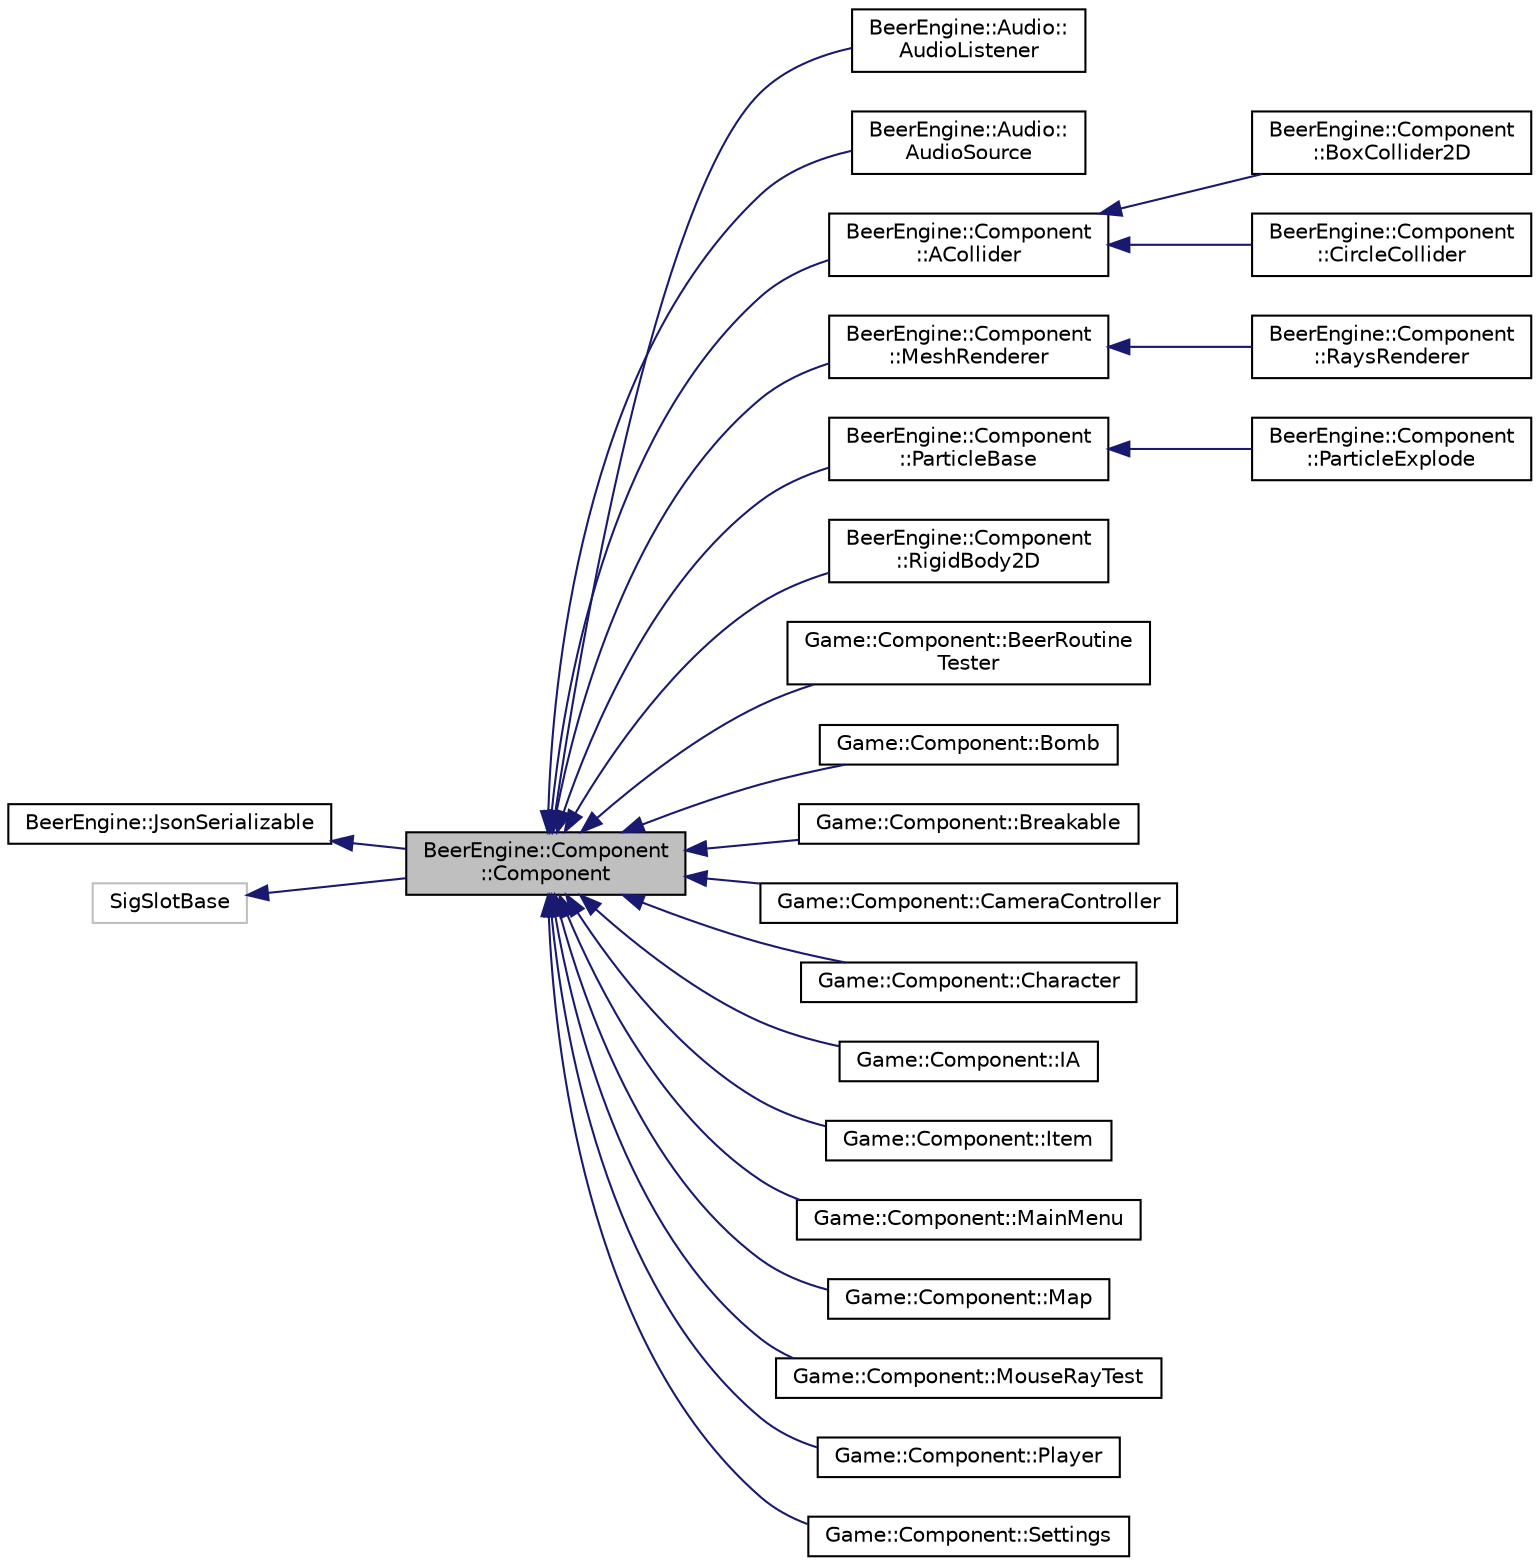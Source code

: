 digraph "BeerEngine::Component::Component"
{
  edge [fontname="Helvetica",fontsize="10",labelfontname="Helvetica",labelfontsize="10"];
  node [fontname="Helvetica",fontsize="10",shape=record];
  rankdir="LR";
  Node0 [label="BeerEngine::Component\l::Component",height=0.2,width=0.4,color="black", fillcolor="grey75", style="filled", fontcolor="black"];
  Node1 -> Node0 [dir="back",color="midnightblue",fontsize="10",style="solid",fontname="Helvetica"];
  Node1 [label="BeerEngine::JsonSerializable",height=0.2,width=0.4,color="black", fillcolor="white", style="filled",URL="$class_beer_engine_1_1_json_serializable.html"];
  Node2 -> Node0 [dir="back",color="midnightblue",fontsize="10",style="solid",fontname="Helvetica"];
  Node2 [label="SigSlotBase",height=0.2,width=0.4,color="grey75", fillcolor="white", style="filled"];
  Node0 -> Node3 [dir="back",color="midnightblue",fontsize="10",style="solid",fontname="Helvetica"];
  Node3 [label="BeerEngine::Audio::\lAudioListener",height=0.2,width=0.4,color="black", fillcolor="white", style="filled",URL="$class_beer_engine_1_1_audio_1_1_audio_listener.html"];
  Node0 -> Node4 [dir="back",color="midnightblue",fontsize="10",style="solid",fontname="Helvetica"];
  Node4 [label="BeerEngine::Audio::\lAudioSource",height=0.2,width=0.4,color="black", fillcolor="white", style="filled",URL="$class_beer_engine_1_1_audio_1_1_audio_source.html"];
  Node0 -> Node5 [dir="back",color="midnightblue",fontsize="10",style="solid",fontname="Helvetica"];
  Node5 [label="BeerEngine::Component\l::ACollider",height=0.2,width=0.4,color="black", fillcolor="white", style="filled",URL="$class_beer_engine_1_1_component_1_1_a_collider.html"];
  Node5 -> Node6 [dir="back",color="midnightblue",fontsize="10",style="solid",fontname="Helvetica"];
  Node6 [label="BeerEngine::Component\l::BoxCollider2D",height=0.2,width=0.4,color="black", fillcolor="white", style="filled",URL="$class_beer_engine_1_1_component_1_1_box_collider2_d.html"];
  Node5 -> Node7 [dir="back",color="midnightblue",fontsize="10",style="solid",fontname="Helvetica"];
  Node7 [label="BeerEngine::Component\l::CircleCollider",height=0.2,width=0.4,color="black", fillcolor="white", style="filled",URL="$class_beer_engine_1_1_component_1_1_circle_collider.html"];
  Node0 -> Node8 [dir="back",color="midnightblue",fontsize="10",style="solid",fontname="Helvetica"];
  Node8 [label="BeerEngine::Component\l::MeshRenderer",height=0.2,width=0.4,color="black", fillcolor="white", style="filled",URL="$class_beer_engine_1_1_component_1_1_mesh_renderer.html"];
  Node8 -> Node9 [dir="back",color="midnightblue",fontsize="10",style="solid",fontname="Helvetica"];
  Node9 [label="BeerEngine::Component\l::RaysRenderer",height=0.2,width=0.4,color="black", fillcolor="white", style="filled",URL="$class_beer_engine_1_1_component_1_1_rays_renderer.html"];
  Node0 -> Node10 [dir="back",color="midnightblue",fontsize="10",style="solid",fontname="Helvetica"];
  Node10 [label="BeerEngine::Component\l::ParticleBase",height=0.2,width=0.4,color="black", fillcolor="white", style="filled",URL="$class_beer_engine_1_1_component_1_1_particle_base.html"];
  Node10 -> Node11 [dir="back",color="midnightblue",fontsize="10",style="solid",fontname="Helvetica"];
  Node11 [label="BeerEngine::Component\l::ParticleExplode",height=0.2,width=0.4,color="black", fillcolor="white", style="filled",URL="$class_beer_engine_1_1_component_1_1_particle_explode.html"];
  Node0 -> Node12 [dir="back",color="midnightblue",fontsize="10",style="solid",fontname="Helvetica"];
  Node12 [label="BeerEngine::Component\l::RigidBody2D",height=0.2,width=0.4,color="black", fillcolor="white", style="filled",URL="$class_beer_engine_1_1_component_1_1_rigid_body2_d.html"];
  Node0 -> Node13 [dir="back",color="midnightblue",fontsize="10",style="solid",fontname="Helvetica"];
  Node13 [label="Game::Component::BeerRoutine\lTester",height=0.2,width=0.4,color="black", fillcolor="white", style="filled",URL="$class_game_1_1_component_1_1_beer_routine_tester.html"];
  Node0 -> Node14 [dir="back",color="midnightblue",fontsize="10",style="solid",fontname="Helvetica"];
  Node14 [label="Game::Component::Bomb",height=0.2,width=0.4,color="black", fillcolor="white", style="filled",URL="$class_game_1_1_component_1_1_bomb.html"];
  Node0 -> Node15 [dir="back",color="midnightblue",fontsize="10",style="solid",fontname="Helvetica"];
  Node15 [label="Game::Component::Breakable",height=0.2,width=0.4,color="black", fillcolor="white", style="filled",URL="$class_game_1_1_component_1_1_breakable.html"];
  Node0 -> Node16 [dir="back",color="midnightblue",fontsize="10",style="solid",fontname="Helvetica"];
  Node16 [label="Game::Component::CameraController",height=0.2,width=0.4,color="black", fillcolor="white", style="filled",URL="$class_game_1_1_component_1_1_camera_controller.html"];
  Node0 -> Node17 [dir="back",color="midnightblue",fontsize="10",style="solid",fontname="Helvetica"];
  Node17 [label="Game::Component::Character",height=0.2,width=0.4,color="black", fillcolor="white", style="filled",URL="$class_game_1_1_component_1_1_character.html"];
  Node0 -> Node18 [dir="back",color="midnightblue",fontsize="10",style="solid",fontname="Helvetica"];
  Node18 [label="Game::Component::IA",height=0.2,width=0.4,color="black", fillcolor="white", style="filled",URL="$class_game_1_1_component_1_1_i_a.html"];
  Node0 -> Node19 [dir="back",color="midnightblue",fontsize="10",style="solid",fontname="Helvetica"];
  Node19 [label="Game::Component::Item",height=0.2,width=0.4,color="black", fillcolor="white", style="filled",URL="$class_game_1_1_component_1_1_item.html"];
  Node0 -> Node20 [dir="back",color="midnightblue",fontsize="10",style="solid",fontname="Helvetica"];
  Node20 [label="Game::Component::MainMenu",height=0.2,width=0.4,color="black", fillcolor="white", style="filled",URL="$class_game_1_1_component_1_1_main_menu.html"];
  Node0 -> Node21 [dir="back",color="midnightblue",fontsize="10",style="solid",fontname="Helvetica"];
  Node21 [label="Game::Component::Map",height=0.2,width=0.4,color="black", fillcolor="white", style="filled",URL="$class_game_1_1_component_1_1_map.html"];
  Node0 -> Node22 [dir="back",color="midnightblue",fontsize="10",style="solid",fontname="Helvetica"];
  Node22 [label="Game::Component::MouseRayTest",height=0.2,width=0.4,color="black", fillcolor="white", style="filled",URL="$class_game_1_1_component_1_1_mouse_ray_test.html"];
  Node0 -> Node23 [dir="back",color="midnightblue",fontsize="10",style="solid",fontname="Helvetica"];
  Node23 [label="Game::Component::Player",height=0.2,width=0.4,color="black", fillcolor="white", style="filled",URL="$class_game_1_1_component_1_1_player.html"];
  Node0 -> Node24 [dir="back",color="midnightblue",fontsize="10",style="solid",fontname="Helvetica"];
  Node24 [label="Game::Component::Settings",height=0.2,width=0.4,color="black", fillcolor="white", style="filled",URL="$class_game_1_1_component_1_1_settings.html"];
}
